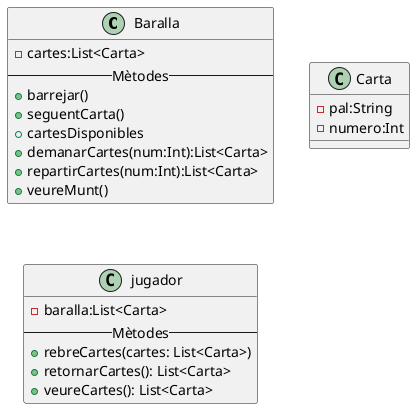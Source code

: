 @startuml
'https://plantuml.com/class-diagram

class Baralla{
-cartes:List<Carta>
--Mètodes--
+barrejar()
+seguentCarta()
+cartesDisponibles
+demanarCartes(num:Int):List<Carta>
+repartirCartes(num:Int):List<Carta>
+veureMunt()
}
class Carta{
-pal:String
-numero:Int
}
class jugador{
-baralla:List<Carta>
--Mètodes--
+ rebreCartes(cartes: List<Carta>)
+ retornarCartes(): List<Carta>
+ veureCartes(): List<Carta>
}
@enduml